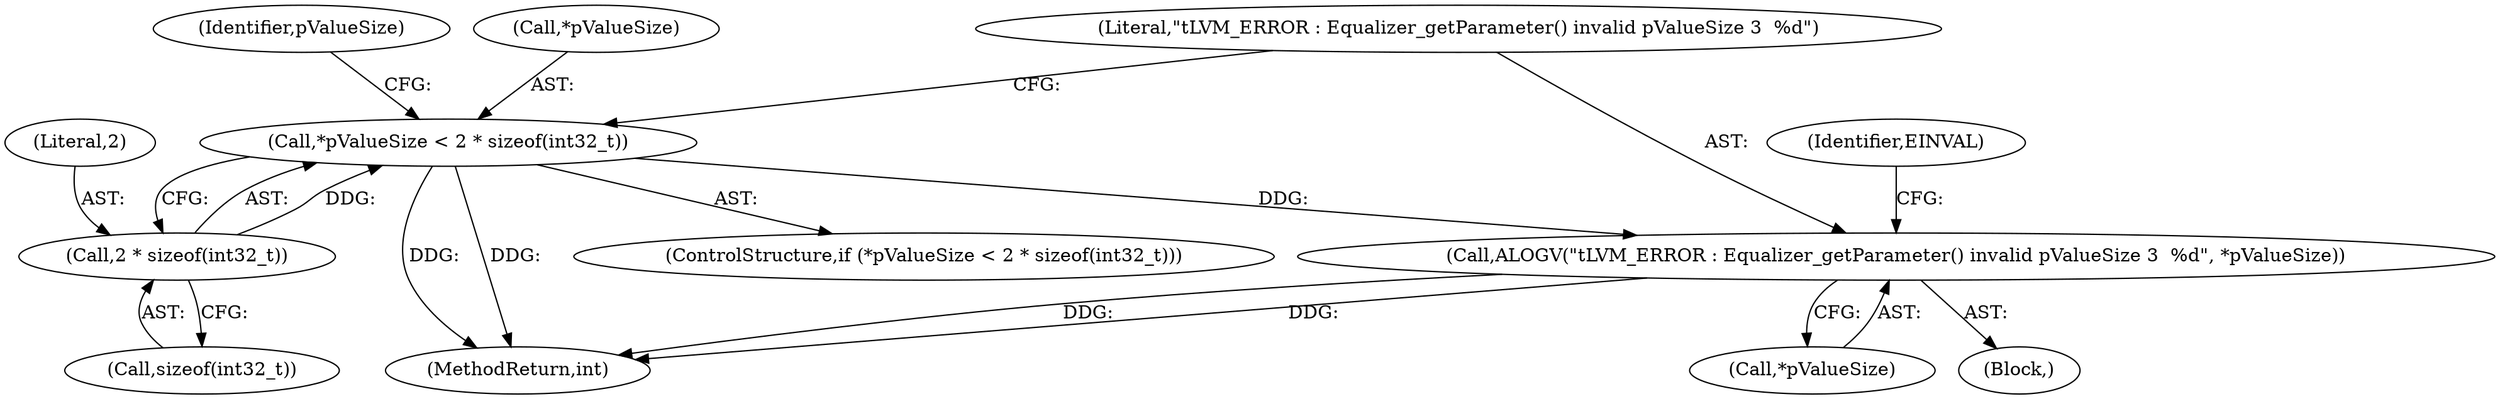 digraph "0_Android_321ea5257e37c8edb26e66fe4ee78cca4cd915fe@API" {
"1000193" [label="(Call,*pValueSize < 2 * sizeof(int32_t))"];
"1000196" [label="(Call,2 * sizeof(int32_t))"];
"1000201" [label="(Call,ALOGV(\"\tLVM_ERROR : Equalizer_getParameter() invalid pValueSize 3  %d\", *pValueSize))"];
"1000203" [label="(Call,*pValueSize)"];
"1000210" [label="(Identifier,pValueSize)"];
"1000194" [label="(Call,*pValueSize)"];
"1000193" [label="(Call,*pValueSize < 2 * sizeof(int32_t))"];
"1000196" [label="(Call,2 * sizeof(int32_t))"];
"1000200" [label="(Block,)"];
"1000202" [label="(Literal,\"\tLVM_ERROR : Equalizer_getParameter() invalid pValueSize 3  %d\")"];
"1000197" [label="(Literal,2)"];
"1000567" [label="(MethodReturn,int)"];
"1000201" [label="(Call,ALOGV(\"\tLVM_ERROR : Equalizer_getParameter() invalid pValueSize 3  %d\", *pValueSize))"];
"1000207" [label="(Identifier,EINVAL)"];
"1000198" [label="(Call,sizeof(int32_t))"];
"1000192" [label="(ControlStructure,if (*pValueSize < 2 * sizeof(int32_t)))"];
"1000193" -> "1000192"  [label="AST: "];
"1000193" -> "1000196"  [label="CFG: "];
"1000194" -> "1000193"  [label="AST: "];
"1000196" -> "1000193"  [label="AST: "];
"1000202" -> "1000193"  [label="CFG: "];
"1000210" -> "1000193"  [label="CFG: "];
"1000193" -> "1000567"  [label="DDG: "];
"1000193" -> "1000567"  [label="DDG: "];
"1000196" -> "1000193"  [label="DDG: "];
"1000193" -> "1000201"  [label="DDG: "];
"1000196" -> "1000198"  [label="CFG: "];
"1000197" -> "1000196"  [label="AST: "];
"1000198" -> "1000196"  [label="AST: "];
"1000201" -> "1000200"  [label="AST: "];
"1000201" -> "1000203"  [label="CFG: "];
"1000202" -> "1000201"  [label="AST: "];
"1000203" -> "1000201"  [label="AST: "];
"1000207" -> "1000201"  [label="CFG: "];
"1000201" -> "1000567"  [label="DDG: "];
"1000201" -> "1000567"  [label="DDG: "];
}
